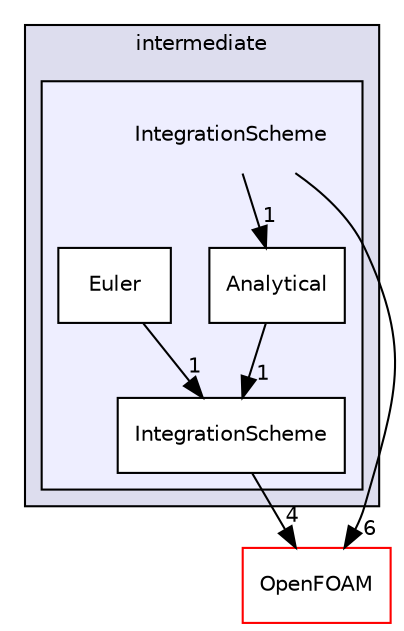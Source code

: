 digraph "src/lagrangian/intermediate/IntegrationScheme" {
  bgcolor=transparent;
  compound=true
  node [ fontsize="10", fontname="Helvetica"];
  edge [ labelfontsize="10", labelfontname="Helvetica"];
  subgraph clusterdir_d3c32a493136c130c1f0d51f4f35c297 {
    graph [ bgcolor="#ddddee", pencolor="black", label="intermediate" fontname="Helvetica", fontsize="10", URL="dir_d3c32a493136c130c1f0d51f4f35c297.html"]
  subgraph clusterdir_09df4de2b5aaa842302a6556950f73f6 {
    graph [ bgcolor="#eeeeff", pencolor="black", label="" URL="dir_09df4de2b5aaa842302a6556950f73f6.html"];
    dir_09df4de2b5aaa842302a6556950f73f6 [shape=plaintext label="IntegrationScheme"];
    dir_0eee13c47638f398792a22185eb7bdf9 [shape=box label="Analytical" color="black" fillcolor="white" style="filled" URL="dir_0eee13c47638f398792a22185eb7bdf9.html"];
    dir_2a2dbd68baead4d86eb1b34d4cf5c2d2 [shape=box label="Euler" color="black" fillcolor="white" style="filled" URL="dir_2a2dbd68baead4d86eb1b34d4cf5c2d2.html"];
    dir_fea04623556b0eb47dd50e7817bb140d [shape=box label="IntegrationScheme" color="black" fillcolor="white" style="filled" URL="dir_fea04623556b0eb47dd50e7817bb140d.html"];
  }
  }
  dir_c5473ff19b20e6ec4dfe5c310b3778a8 [shape=box label="OpenFOAM" color="red" URL="dir_c5473ff19b20e6ec4dfe5c310b3778a8.html"];
  dir_2a2dbd68baead4d86eb1b34d4cf5c2d2->dir_fea04623556b0eb47dd50e7817bb140d [headlabel="1", labeldistance=1.5 headhref="dir_001486_001490.html"];
  dir_fea04623556b0eb47dd50e7817bb140d->dir_c5473ff19b20e6ec4dfe5c310b3778a8 [headlabel="4", labeldistance=1.5 headhref="dir_001490_001929.html"];
  dir_09df4de2b5aaa842302a6556950f73f6->dir_c5473ff19b20e6ec4dfe5c310b3778a8 [headlabel="6", labeldistance=1.5 headhref="dir_001484_001929.html"];
  dir_09df4de2b5aaa842302a6556950f73f6->dir_0eee13c47638f398792a22185eb7bdf9 [headlabel="1", labeldistance=1.5 headhref="dir_001484_001485.html"];
  dir_0eee13c47638f398792a22185eb7bdf9->dir_fea04623556b0eb47dd50e7817bb140d [headlabel="1", labeldistance=1.5 headhref="dir_001485_001490.html"];
}
